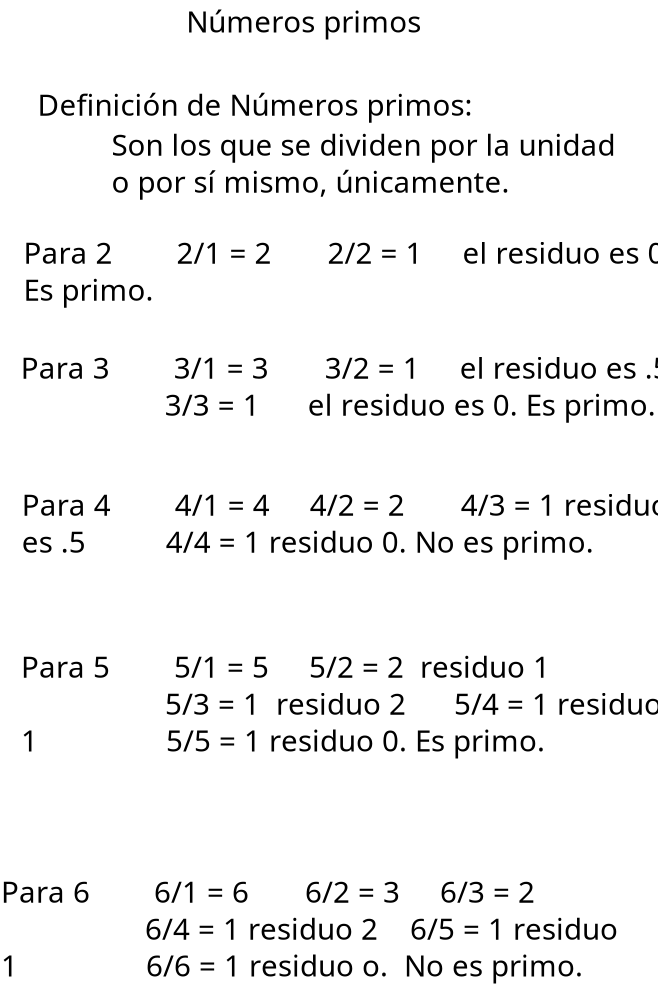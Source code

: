 <?xml version="1.0" encoding="UTF-8"?>
<dia:diagram xmlns:dia="http://www.lysator.liu.se/~alla/dia/">
  <dia:layer name="Fondo" visible="true" connectable="true" active="true">
    <dia:object type="Standard - Text" version="1" id="O0">
      <dia:attribute name="obj_pos">
        <dia:point val="13.15,4.5"/>
      </dia:attribute>
      <dia:attribute name="obj_bb">
        <dia:rectangle val="13.15,3.132;25.285,4.848"/>
      </dia:attribute>
      <dia:attribute name="text">
        <dia:composite type="text">
          <dia:attribute name="string">
            <dia:string>#Números primos#</dia:string>
          </dia:attribute>
          <dia:attribute name="font">
            <dia:font family="sans" style="0" name="Helvetica"/>
          </dia:attribute>
          <dia:attribute name="height">
            <dia:real val="1.841"/>
          </dia:attribute>
          <dia:attribute name="pos">
            <dia:point val="13.15,4.5"/>
          </dia:attribute>
          <dia:attribute name="color">
            <dia:color val="#000000ff"/>
          </dia:attribute>
          <dia:attribute name="alignment">
            <dia:enum val="0"/>
          </dia:attribute>
        </dia:composite>
      </dia:attribute>
      <dia:attribute name="valign">
        <dia:enum val="3"/>
      </dia:attribute>
    </dia:object>
    <dia:object type="Standard - Text" version="1" id="O1">
      <dia:attribute name="obj_pos">
        <dia:point val="5.705,8.667"/>
      </dia:attribute>
      <dia:attribute name="obj_bb">
        <dia:rectangle val="5.705,7.299;28.473,9.014"/>
      </dia:attribute>
      <dia:attribute name="text">
        <dia:composite type="text">
          <dia:attribute name="string">
            <dia:string>#Definición de Números primos:#</dia:string>
          </dia:attribute>
          <dia:attribute name="font">
            <dia:font family="sans" style="0" name="Helvetica"/>
          </dia:attribute>
          <dia:attribute name="height">
            <dia:real val="1.841"/>
          </dia:attribute>
          <dia:attribute name="pos">
            <dia:point val="5.705,8.667"/>
          </dia:attribute>
          <dia:attribute name="color">
            <dia:color val="#000000ff"/>
          </dia:attribute>
          <dia:attribute name="alignment">
            <dia:enum val="0"/>
          </dia:attribute>
        </dia:composite>
      </dia:attribute>
      <dia:attribute name="valign">
        <dia:enum val="3"/>
      </dia:attribute>
    </dia:object>
    <dia:object type="Standard - Text" version="1" id="O2">
      <dia:attribute name="obj_pos">
        <dia:point val="9.41,10.667"/>
      </dia:attribute>
      <dia:attribute name="obj_bb">
        <dia:rectangle val="9.41,9.299;36.172,12.855"/>
      </dia:attribute>
      <dia:attribute name="text">
        <dia:composite type="text">
          <dia:attribute name="string">
            <dia:string>#Son los que se dividen por la unidad
o por sí mismo, únicamente.#</dia:string>
          </dia:attribute>
          <dia:attribute name="font">
            <dia:font family="sans" style="0" name="Helvetica"/>
          </dia:attribute>
          <dia:attribute name="height">
            <dia:real val="1.841"/>
          </dia:attribute>
          <dia:attribute name="pos">
            <dia:point val="9.41,10.667"/>
          </dia:attribute>
          <dia:attribute name="color">
            <dia:color val="#000000ff"/>
          </dia:attribute>
          <dia:attribute name="alignment">
            <dia:enum val="0"/>
          </dia:attribute>
        </dia:composite>
      </dia:attribute>
      <dia:attribute name="valign">
        <dia:enum val="3"/>
      </dia:attribute>
    </dia:object>
    <dia:object type="Standard - Text" version="1" id="O3">
      <dia:attribute name="obj_pos">
        <dia:point val="5.015,16.067"/>
      </dia:attribute>
      <dia:attribute name="obj_bb">
        <dia:rectangle val="5.015,14.699;41.175,18.255"/>
      </dia:attribute>
      <dia:attribute name="text">
        <dia:composite type="text">
          <dia:attribute name="string">
            <dia:string>#Para 2        2/1 = 2       2/2 = 1     el residuo es 0.
Es primo.#</dia:string>
          </dia:attribute>
          <dia:attribute name="font">
            <dia:font family="sans" style="0" name="Helvetica"/>
          </dia:attribute>
          <dia:attribute name="height">
            <dia:real val="1.841"/>
          </dia:attribute>
          <dia:attribute name="pos">
            <dia:point val="5.015,16.067"/>
          </dia:attribute>
          <dia:attribute name="color">
            <dia:color val="#000000ff"/>
          </dia:attribute>
          <dia:attribute name="alignment">
            <dia:enum val="0"/>
          </dia:attribute>
        </dia:composite>
      </dia:attribute>
      <dia:attribute name="valign">
        <dia:enum val="3"/>
      </dia:attribute>
    </dia:object>
    <dia:object type="Standard - Text" version="1" id="O4">
      <dia:attribute name="obj_pos">
        <dia:point val="4.87,21.817"/>
      </dia:attribute>
      <dia:attribute name="obj_bb">
        <dia:rectangle val="4.87,20.449;41.03,24.005"/>
      </dia:attribute>
      <dia:attribute name="text">
        <dia:composite type="text">
          <dia:attribute name="string">
            <dia:string>#Para 3        3/1 = 3       3/2 = 1     el residuo es .5
                  3/3 = 1      el residuo es 0. Es primo.#</dia:string>
          </dia:attribute>
          <dia:attribute name="font">
            <dia:font family="sans" style="0" name="Helvetica"/>
          </dia:attribute>
          <dia:attribute name="height">
            <dia:real val="1.841"/>
          </dia:attribute>
          <dia:attribute name="pos">
            <dia:point val="4.87,21.817"/>
          </dia:attribute>
          <dia:attribute name="color">
            <dia:color val="#000000ff"/>
          </dia:attribute>
          <dia:attribute name="alignment">
            <dia:enum val="0"/>
          </dia:attribute>
        </dia:composite>
      </dia:attribute>
      <dia:attribute name="valign">
        <dia:enum val="3"/>
      </dia:attribute>
    </dia:object>
    <dia:object type="Standard - Text" version="1" id="O5">
      <dia:attribute name="obj_pos">
        <dia:point val="4.925,28.667"/>
      </dia:attribute>
      <dia:attribute name="obj_bb">
        <dia:rectangle val="4.925,27.299;41.235,30.855"/>
      </dia:attribute>
      <dia:attribute name="text">
        <dia:composite type="text">
          <dia:attribute name="string">
            <dia:string>#Para 4        4/1 = 4     4/2 = 2       4/3 = 1 residuo
es .5          4/4 = 1 residuo 0. No es primo.  #</dia:string>
          </dia:attribute>
          <dia:attribute name="font">
            <dia:font family="sans" style="0" name="Helvetica"/>
          </dia:attribute>
          <dia:attribute name="height">
            <dia:real val="1.841"/>
          </dia:attribute>
          <dia:attribute name="pos">
            <dia:point val="4.925,28.667"/>
          </dia:attribute>
          <dia:attribute name="color">
            <dia:color val="#000000ff"/>
          </dia:attribute>
          <dia:attribute name="alignment">
            <dia:enum val="0"/>
          </dia:attribute>
        </dia:composite>
      </dia:attribute>
      <dia:attribute name="valign">
        <dia:enum val="3"/>
      </dia:attribute>
    </dia:object>
    <dia:object type="Standard - Text" version="1" id="O6">
      <dia:attribute name="obj_pos">
        <dia:point val="4.88,36.767"/>
      </dia:attribute>
      <dia:attribute name="obj_bb">
        <dia:rectangle val="4.88,35.399;40.708,40.796"/>
      </dia:attribute>
      <dia:attribute name="text">
        <dia:composite type="text">
          <dia:attribute name="string">
            <dia:string>#Para 5        5/1 = 5     5/2 = 2  residuo 1    
                  5/3 = 1  residuo 2      5/4 = 1 residuo
1                5/5 = 1 residuo 0. Es primo.#</dia:string>
          </dia:attribute>
          <dia:attribute name="font">
            <dia:font family="sans" style="0" name="Helvetica"/>
          </dia:attribute>
          <dia:attribute name="height">
            <dia:real val="1.841"/>
          </dia:attribute>
          <dia:attribute name="pos">
            <dia:point val="4.88,36.767"/>
          </dia:attribute>
          <dia:attribute name="color">
            <dia:color val="#000000ff"/>
          </dia:attribute>
          <dia:attribute name="alignment">
            <dia:enum val="0"/>
          </dia:attribute>
        </dia:composite>
      </dia:attribute>
      <dia:attribute name="valign">
        <dia:enum val="3"/>
      </dia:attribute>
    </dia:object>
    <dia:object type="Standard - Text" version="1" id="O7">
      <dia:attribute name="obj_pos">
        <dia:point val="3.885,48.017"/>
      </dia:attribute>
      <dia:attribute name="obj_bb">
        <dia:rectangle val="3.885,46.649;38.31,52.046"/>
      </dia:attribute>
      <dia:attribute name="text">
        <dia:composite type="text">
          <dia:attribute name="string">
            <dia:string>#Para 6        6/1 = 6       6/2 = 3     6/3 = 2   
                  6/4 = 1 residuo 2    6/5 = 1 residuo
1                6/6 = 1 residuo o.  No es primo.#</dia:string>
          </dia:attribute>
          <dia:attribute name="font">
            <dia:font family="sans" style="0" name="Helvetica"/>
          </dia:attribute>
          <dia:attribute name="height">
            <dia:real val="1.841"/>
          </dia:attribute>
          <dia:attribute name="pos">
            <dia:point val="3.885,48.017"/>
          </dia:attribute>
          <dia:attribute name="color">
            <dia:color val="#000000ff"/>
          </dia:attribute>
          <dia:attribute name="alignment">
            <dia:enum val="0"/>
          </dia:attribute>
        </dia:composite>
      </dia:attribute>
      <dia:attribute name="valign">
        <dia:enum val="3"/>
      </dia:attribute>
    </dia:object>
  </dia:layer>
</dia:diagram>
